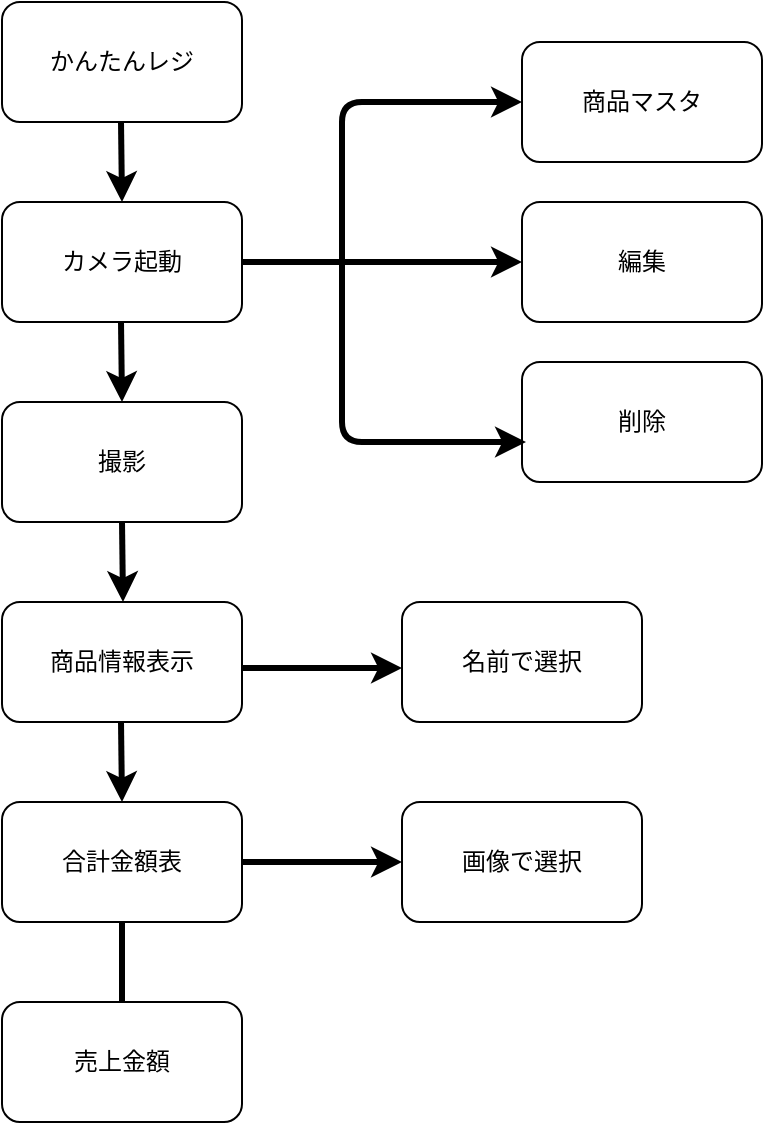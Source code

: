<mxfile>
    <diagram id="ouf7apgpSmREqnQ5044T" name="ページ1">
        <mxGraphModel dx="751" dy="543" grid="1" gridSize="10" guides="1" tooltips="1" connect="1" arrows="1" fold="1" page="1" pageScale="1" pageWidth="1169" pageHeight="827" math="0" shadow="0">
            <root>
                <mxCell id="0"/>
                <mxCell id="1" parent="0"/>
                <mxCell id="2" value="かんたんレジ" style="rounded=1;whiteSpace=wrap;html=1;" vertex="1" parent="1">
                    <mxGeometry x="280" y="80" width="120" height="60" as="geometry"/>
                </mxCell>
                <mxCell id="3" value="カメラ起動" style="rounded=1;whiteSpace=wrap;html=1;" vertex="1" parent="1">
                    <mxGeometry x="280" y="180" width="120" height="60" as="geometry"/>
                </mxCell>
                <mxCell id="4" value="撮影" style="rounded=1;whiteSpace=wrap;html=1;" vertex="1" parent="1">
                    <mxGeometry x="280" y="280" width="120" height="60" as="geometry"/>
                </mxCell>
                <mxCell id="5" value="商品情報表示" style="rounded=1;whiteSpace=wrap;html=1;" vertex="1" parent="1">
                    <mxGeometry x="280" y="380" width="120" height="60" as="geometry"/>
                </mxCell>
                <mxCell id="6" value="合計金額表" style="rounded=1;whiteSpace=wrap;html=1;" vertex="1" parent="1">
                    <mxGeometry x="280" y="480" width="120" height="60" as="geometry"/>
                </mxCell>
                <mxCell id="7" value="売上金額" style="rounded=1;whiteSpace=wrap;html=1;" vertex="1" parent="1">
                    <mxGeometry x="280" y="580" width="120" height="60" as="geometry"/>
                </mxCell>
                <mxCell id="8" value="画像で選択" style="rounded=1;whiteSpace=wrap;html=1;" vertex="1" parent="1">
                    <mxGeometry x="480" y="480" width="120" height="60" as="geometry"/>
                </mxCell>
                <mxCell id="9" value="名前で選択" style="rounded=1;whiteSpace=wrap;html=1;" vertex="1" parent="1">
                    <mxGeometry x="480" y="380" width="120" height="60" as="geometry"/>
                </mxCell>
                <mxCell id="10" value="編集" style="rounded=1;whiteSpace=wrap;html=1;" vertex="1" parent="1">
                    <mxGeometry x="540" y="180" width="120" height="60" as="geometry"/>
                </mxCell>
                <mxCell id="11" value="商品マスタ" style="rounded=1;whiteSpace=wrap;html=1;" vertex="1" parent="1">
                    <mxGeometry x="540" y="100" width="120" height="60" as="geometry"/>
                </mxCell>
                <mxCell id="12" value="削除" style="rounded=1;whiteSpace=wrap;html=1;" vertex="1" parent="1">
                    <mxGeometry x="540" y="260" width="120" height="60" as="geometry"/>
                </mxCell>
                <mxCell id="13" value="" style="endArrow=classic;html=1;fontSize=21;strokeWidth=3;" edge="1" parent="1">
                    <mxGeometry width="50" height="50" relative="1" as="geometry">
                        <mxPoint x="339.5" y="140" as="sourcePoint"/>
                        <mxPoint x="340" y="180" as="targetPoint"/>
                    </mxGeometry>
                </mxCell>
                <mxCell id="14" value="" style="endArrow=classic;html=1;fontSize=21;strokeWidth=3;" edge="1" parent="1">
                    <mxGeometry width="50" height="50" relative="1" as="geometry">
                        <mxPoint x="339.5" y="240" as="sourcePoint"/>
                        <mxPoint x="340" y="280" as="targetPoint"/>
                    </mxGeometry>
                </mxCell>
                <mxCell id="15" value="" style="endArrow=classic;html=1;fontSize=21;strokeWidth=3;" edge="1" parent="1">
                    <mxGeometry width="50" height="50" relative="1" as="geometry">
                        <mxPoint x="340" y="340" as="sourcePoint"/>
                        <mxPoint x="340.5" y="380" as="targetPoint"/>
                    </mxGeometry>
                </mxCell>
                <mxCell id="16" value="" style="endArrow=classic;html=1;fontSize=21;strokeWidth=3;" edge="1" parent="1">
                    <mxGeometry width="50" height="50" relative="1" as="geometry">
                        <mxPoint x="339.5" y="440" as="sourcePoint"/>
                        <mxPoint x="340" y="480" as="targetPoint"/>
                    </mxGeometry>
                </mxCell>
                <mxCell id="17" value="" style="endArrow=classic;html=1;fontSize=21;strokeWidth=3;entryX=0;entryY=0.5;entryDx=0;entryDy=0;" edge="1" parent="1" target="8">
                    <mxGeometry width="50" height="50" relative="1" as="geometry">
                        <mxPoint x="400" y="510" as="sourcePoint"/>
                        <mxPoint x="400.5" y="550" as="targetPoint"/>
                    </mxGeometry>
                </mxCell>
                <mxCell id="18" value="" style="endArrow=classic;html=1;fontSize=21;strokeWidth=3;entryX=0;entryY=0.5;entryDx=0;entryDy=0;" edge="1" parent="1">
                    <mxGeometry width="50" height="50" relative="1" as="geometry">
                        <mxPoint x="400" y="413" as="sourcePoint"/>
                        <mxPoint x="480" y="413" as="targetPoint"/>
                    </mxGeometry>
                </mxCell>
                <mxCell id="19" value="" style="endArrow=none;html=1;entryX=0.5;entryY=1;entryDx=0;entryDy=0;strokeWidth=3;" edge="1" parent="1" target="6">
                    <mxGeometry width="50" height="50" relative="1" as="geometry">
                        <mxPoint x="340" y="580" as="sourcePoint"/>
                        <mxPoint x="390" y="530" as="targetPoint"/>
                    </mxGeometry>
                </mxCell>
                <mxCell id="20" value="" style="endArrow=classic;html=1;fontSize=21;strokeWidth=3;entryX=0;entryY=0.5;entryDx=0;entryDy=0;" edge="1" parent="1" target="10">
                    <mxGeometry width="50" height="50" relative="1" as="geometry">
                        <mxPoint x="400" y="210" as="sourcePoint"/>
                        <mxPoint x="480" y="210" as="targetPoint"/>
                    </mxGeometry>
                </mxCell>
                <mxCell id="21" value="" style="endArrow=classic;startArrow=classic;html=1;strokeWidth=3;entryX=0;entryY=0.5;entryDx=0;entryDy=0;" edge="1" parent="1" target="11">
                    <mxGeometry width="50" height="50" relative="1" as="geometry">
                        <mxPoint x="542" y="300" as="sourcePoint"/>
                        <mxPoint x="450" y="70" as="targetPoint"/>
                        <Array as="points">
                            <mxPoint x="450" y="300"/>
                            <mxPoint x="450" y="130"/>
                        </Array>
                    </mxGeometry>
                </mxCell>
            </root>
        </mxGraphModel>
    </diagram>
</mxfile>
